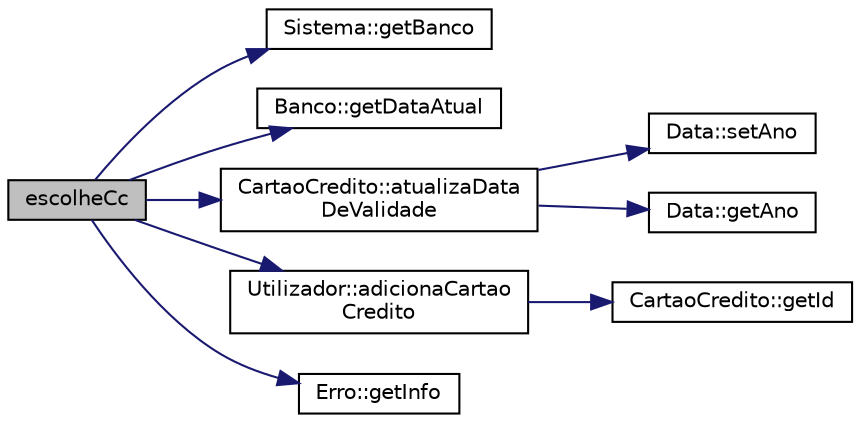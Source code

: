 digraph "escolheCc"
{
  edge [fontname="Helvetica",fontsize="10",labelfontname="Helvetica",labelfontsize="10"];
  node [fontname="Helvetica",fontsize="10",shape=record];
  rankdir="LR";
  Node100 [label="escolheCc",height=0.2,width=0.4,color="black", fillcolor="grey75", style="filled", fontcolor="black"];
  Node100 -> Node101 [color="midnightblue",fontsize="10",style="solid",fontname="Helvetica"];
  Node101 [label="Sistema::getBanco",height=0.2,width=0.4,color="black", fillcolor="white", style="filled",URL="$class_sistema.html#abb768fdc8d4b8290ab4a267fc7a84a39",tooltip="Devolve o banco do sistema. "];
  Node100 -> Node102 [color="midnightblue",fontsize="10",style="solid",fontname="Helvetica"];
  Node102 [label="Banco::getDataAtual",height=0.2,width=0.4,color="black", fillcolor="white", style="filled",URL="$class_banco.html#a0735f07636c578666068a16f6ecccd91",tooltip="Devolve a data atual. "];
  Node100 -> Node103 [color="midnightblue",fontsize="10",style="solid",fontname="Helvetica"];
  Node103 [label="CartaoCredito::atualizaData\lDeValidade",height=0.2,width=0.4,color="black", fillcolor="white", style="filled",URL="$class_cartao_credito.html#a52daaab859e37d416c00044ef0fb2f27",tooltip="Atualiza a data de validade para a data atual. "];
  Node103 -> Node104 [color="midnightblue",fontsize="10",style="solid",fontname="Helvetica"];
  Node104 [label="Data::setAno",height=0.2,width=0.4,color="black", fillcolor="white", style="filled",URL="$class_data.html#a8d4cfad647b590df436d8260000a2745",tooltip="Altera o dia. "];
  Node103 -> Node105 [color="midnightblue",fontsize="10",style="solid",fontname="Helvetica"];
  Node105 [label="Data::getAno",height=0.2,width=0.4,color="black", fillcolor="white", style="filled",URL="$class_data.html#ae19e0d5af87f94f2809ba52dae69e15b",tooltip="Devolve o ano. "];
  Node100 -> Node106 [color="midnightblue",fontsize="10",style="solid",fontname="Helvetica"];
  Node106 [label="Utilizador::adicionaCartao\lCredito",height=0.2,width=0.4,color="black", fillcolor="white", style="filled",URL="$class_utilizador.html#a60b1025ffe94b9f2414f54cc94662cc9",tooltip="Adiciona um cartao de credito caso este ainda nao exista. "];
  Node106 -> Node107 [color="midnightblue",fontsize="10",style="solid",fontname="Helvetica"];
  Node107 [label="CartaoCredito::getId",height=0.2,width=0.4,color="black", fillcolor="white", style="filled",URL="$class_cartao_credito.html#ab59d60e4d155e7f29aef888ea3139ee5",tooltip="Devolve o id(string) do cartao de credito atual. "];
  Node100 -> Node108 [color="midnightblue",fontsize="10",style="solid",fontname="Helvetica"];
  Node108 [label="Erro::getInfo",height=0.2,width=0.4,color="black", fillcolor="white", style="filled",URL="$class_erro.html#abfc1e9735b259d88bb97828a23164eb0",tooltip="Permite obter a descrição do Erro. "];
}
